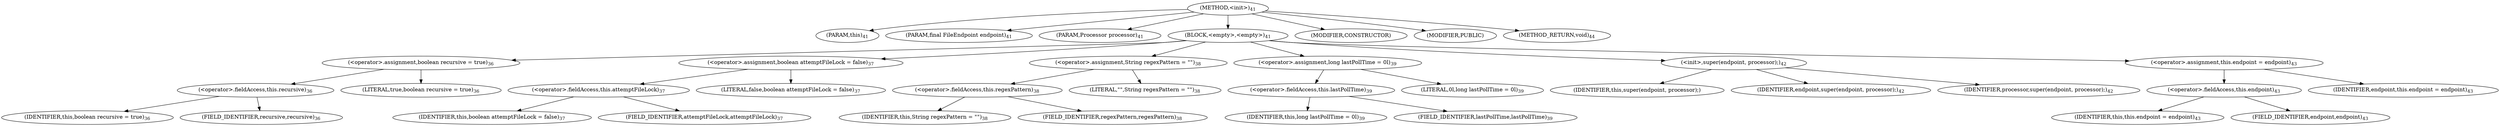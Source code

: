digraph "&lt;init&gt;" {  
"63" [label = <(METHOD,&lt;init&gt;)<SUB>41</SUB>> ]
"4" [label = <(PARAM,this)<SUB>41</SUB>> ]
"64" [label = <(PARAM,final FileEndpoint endpoint)<SUB>41</SUB>> ]
"65" [label = <(PARAM,Processor processor)<SUB>41</SUB>> ]
"66" [label = <(BLOCK,&lt;empty&gt;,&lt;empty&gt;)<SUB>41</SUB>> ]
"67" [label = <(&lt;operator&gt;.assignment,boolean recursive = true)<SUB>36</SUB>> ]
"68" [label = <(&lt;operator&gt;.fieldAccess,this.recursive)<SUB>36</SUB>> ]
"69" [label = <(IDENTIFIER,this,boolean recursive = true)<SUB>36</SUB>> ]
"70" [label = <(FIELD_IDENTIFIER,recursive,recursive)<SUB>36</SUB>> ]
"71" [label = <(LITERAL,true,boolean recursive = true)<SUB>36</SUB>> ]
"72" [label = <(&lt;operator&gt;.assignment,boolean attemptFileLock = false)<SUB>37</SUB>> ]
"73" [label = <(&lt;operator&gt;.fieldAccess,this.attemptFileLock)<SUB>37</SUB>> ]
"74" [label = <(IDENTIFIER,this,boolean attemptFileLock = false)<SUB>37</SUB>> ]
"75" [label = <(FIELD_IDENTIFIER,attemptFileLock,attemptFileLock)<SUB>37</SUB>> ]
"76" [label = <(LITERAL,false,boolean attemptFileLock = false)<SUB>37</SUB>> ]
"77" [label = <(&lt;operator&gt;.assignment,String regexPattern = &quot;&quot;)<SUB>38</SUB>> ]
"78" [label = <(&lt;operator&gt;.fieldAccess,this.regexPattern)<SUB>38</SUB>> ]
"79" [label = <(IDENTIFIER,this,String regexPattern = &quot;&quot;)<SUB>38</SUB>> ]
"80" [label = <(FIELD_IDENTIFIER,regexPattern,regexPattern)<SUB>38</SUB>> ]
"81" [label = <(LITERAL,&quot;&quot;,String regexPattern = &quot;&quot;)<SUB>38</SUB>> ]
"82" [label = <(&lt;operator&gt;.assignment,long lastPollTime = 0l)<SUB>39</SUB>> ]
"83" [label = <(&lt;operator&gt;.fieldAccess,this.lastPollTime)<SUB>39</SUB>> ]
"84" [label = <(IDENTIFIER,this,long lastPollTime = 0l)<SUB>39</SUB>> ]
"85" [label = <(FIELD_IDENTIFIER,lastPollTime,lastPollTime)<SUB>39</SUB>> ]
"86" [label = <(LITERAL,0l,long lastPollTime = 0l)<SUB>39</SUB>> ]
"87" [label = <(&lt;init&gt;,super(endpoint, processor);)<SUB>42</SUB>> ]
"3" [label = <(IDENTIFIER,this,super(endpoint, processor);)> ]
"88" [label = <(IDENTIFIER,endpoint,super(endpoint, processor);)<SUB>42</SUB>> ]
"89" [label = <(IDENTIFIER,processor,super(endpoint, processor);)<SUB>42</SUB>> ]
"90" [label = <(&lt;operator&gt;.assignment,this.endpoint = endpoint)<SUB>43</SUB>> ]
"91" [label = <(&lt;operator&gt;.fieldAccess,this.endpoint)<SUB>43</SUB>> ]
"5" [label = <(IDENTIFIER,this,this.endpoint = endpoint)<SUB>43</SUB>> ]
"92" [label = <(FIELD_IDENTIFIER,endpoint,endpoint)<SUB>43</SUB>> ]
"93" [label = <(IDENTIFIER,endpoint,this.endpoint = endpoint)<SUB>43</SUB>> ]
"94" [label = <(MODIFIER,CONSTRUCTOR)> ]
"95" [label = <(MODIFIER,PUBLIC)> ]
"96" [label = <(METHOD_RETURN,void)<SUB>44</SUB>> ]
  "63" -> "4" 
  "63" -> "64" 
  "63" -> "65" 
  "63" -> "66" 
  "63" -> "94" 
  "63" -> "95" 
  "63" -> "96" 
  "66" -> "67" 
  "66" -> "72" 
  "66" -> "77" 
  "66" -> "82" 
  "66" -> "87" 
  "66" -> "90" 
  "67" -> "68" 
  "67" -> "71" 
  "68" -> "69" 
  "68" -> "70" 
  "72" -> "73" 
  "72" -> "76" 
  "73" -> "74" 
  "73" -> "75" 
  "77" -> "78" 
  "77" -> "81" 
  "78" -> "79" 
  "78" -> "80" 
  "82" -> "83" 
  "82" -> "86" 
  "83" -> "84" 
  "83" -> "85" 
  "87" -> "3" 
  "87" -> "88" 
  "87" -> "89" 
  "90" -> "91" 
  "90" -> "93" 
  "91" -> "5" 
  "91" -> "92" 
}
